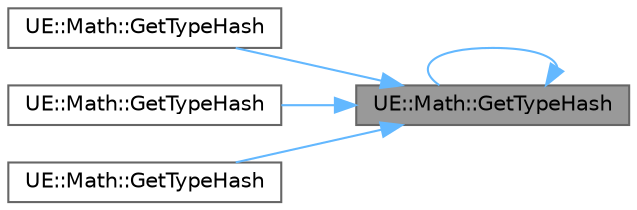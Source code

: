 digraph "UE::Math::GetTypeHash"
{
 // INTERACTIVE_SVG=YES
 // LATEX_PDF_SIZE
  bgcolor="transparent";
  edge [fontname=Helvetica,fontsize=10,labelfontname=Helvetica,labelfontsize=10];
  node [fontname=Helvetica,fontsize=10,shape=box,height=0.2,width=0.4];
  rankdir="RL";
  Node1 [id="Node000001",label="UE::Math::GetTypeHash",height=0.2,width=0.4,color="gray40", fillcolor="grey60", style="filled", fontcolor="black",tooltip=" "];
  Node1 -> Node1 [id="edge1_Node000001_Node000001",dir="back",color="steelblue1",style="solid",tooltip=" "];
  Node1 -> Node2 [id="edge2_Node000001_Node000002",dir="back",color="steelblue1",style="solid",tooltip=" "];
  Node2 [id="Node000002",label="UE::Math::GetTypeHash",height=0.2,width=0.4,color="grey40", fillcolor="white", style="filled",URL="$dd/d3f/namespaceUE_1_1Math.html#a6e1e741a56b5e473b0309a8fcb161fc1",tooltip=" "];
  Node1 -> Node3 [id="edge3_Node000001_Node000003",dir="back",color="steelblue1",style="solid",tooltip=" "];
  Node3 [id="Node000003",label="UE::Math::GetTypeHash",height=0.2,width=0.4,color="grey40", fillcolor="white", style="filled",URL="$dd/d3f/namespaceUE_1_1Math.html#aed746039cfb9d474569b9dd993ae59ca",tooltip=" "];
  Node1 -> Node4 [id="edge4_Node000001_Node000004",dir="back",color="steelblue1",style="solid",tooltip=" "];
  Node4 [id="Node000004",label="UE::Math::GetTypeHash",height=0.2,width=0.4,color="grey40", fillcolor="white", style="filled",URL="$dd/d3f/namespaceUE_1_1Math.html#aacfd4386d159f885fec9bf4beb699290",tooltip="Creates a hash value from an FTransform."];
}
